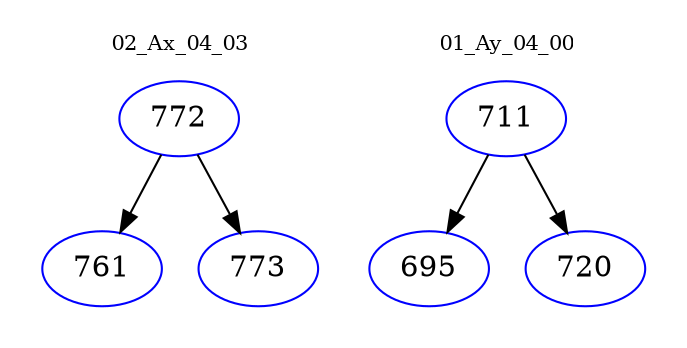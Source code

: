 digraph{
subgraph cluster_0 {
color = white
label = "02_Ax_04_03";
fontsize=10;
T0_772 [label="772", color="blue"]
T0_772 -> T0_761 [color="black"]
T0_761 [label="761", color="blue"]
T0_772 -> T0_773 [color="black"]
T0_773 [label="773", color="blue"]
}
subgraph cluster_1 {
color = white
label = "01_Ay_04_00";
fontsize=10;
T1_711 [label="711", color="blue"]
T1_711 -> T1_695 [color="black"]
T1_695 [label="695", color="blue"]
T1_711 -> T1_720 [color="black"]
T1_720 [label="720", color="blue"]
}
}
